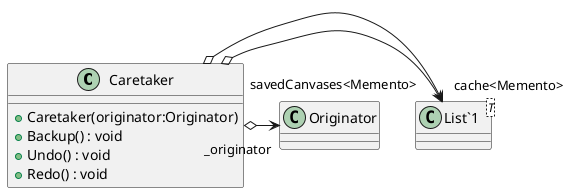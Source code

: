 @startuml
class Caretaker {
    + Caretaker(originator:Originator)
    + Backup() : void
    + Undo() : void
    + Redo() : void
}
class "List`1"<T> {
}
Caretaker o-> "savedCanvases<Memento>" "List`1"
Caretaker o-> "cache<Memento>" "List`1"
Caretaker o-> "_originator" Originator
@enduml
